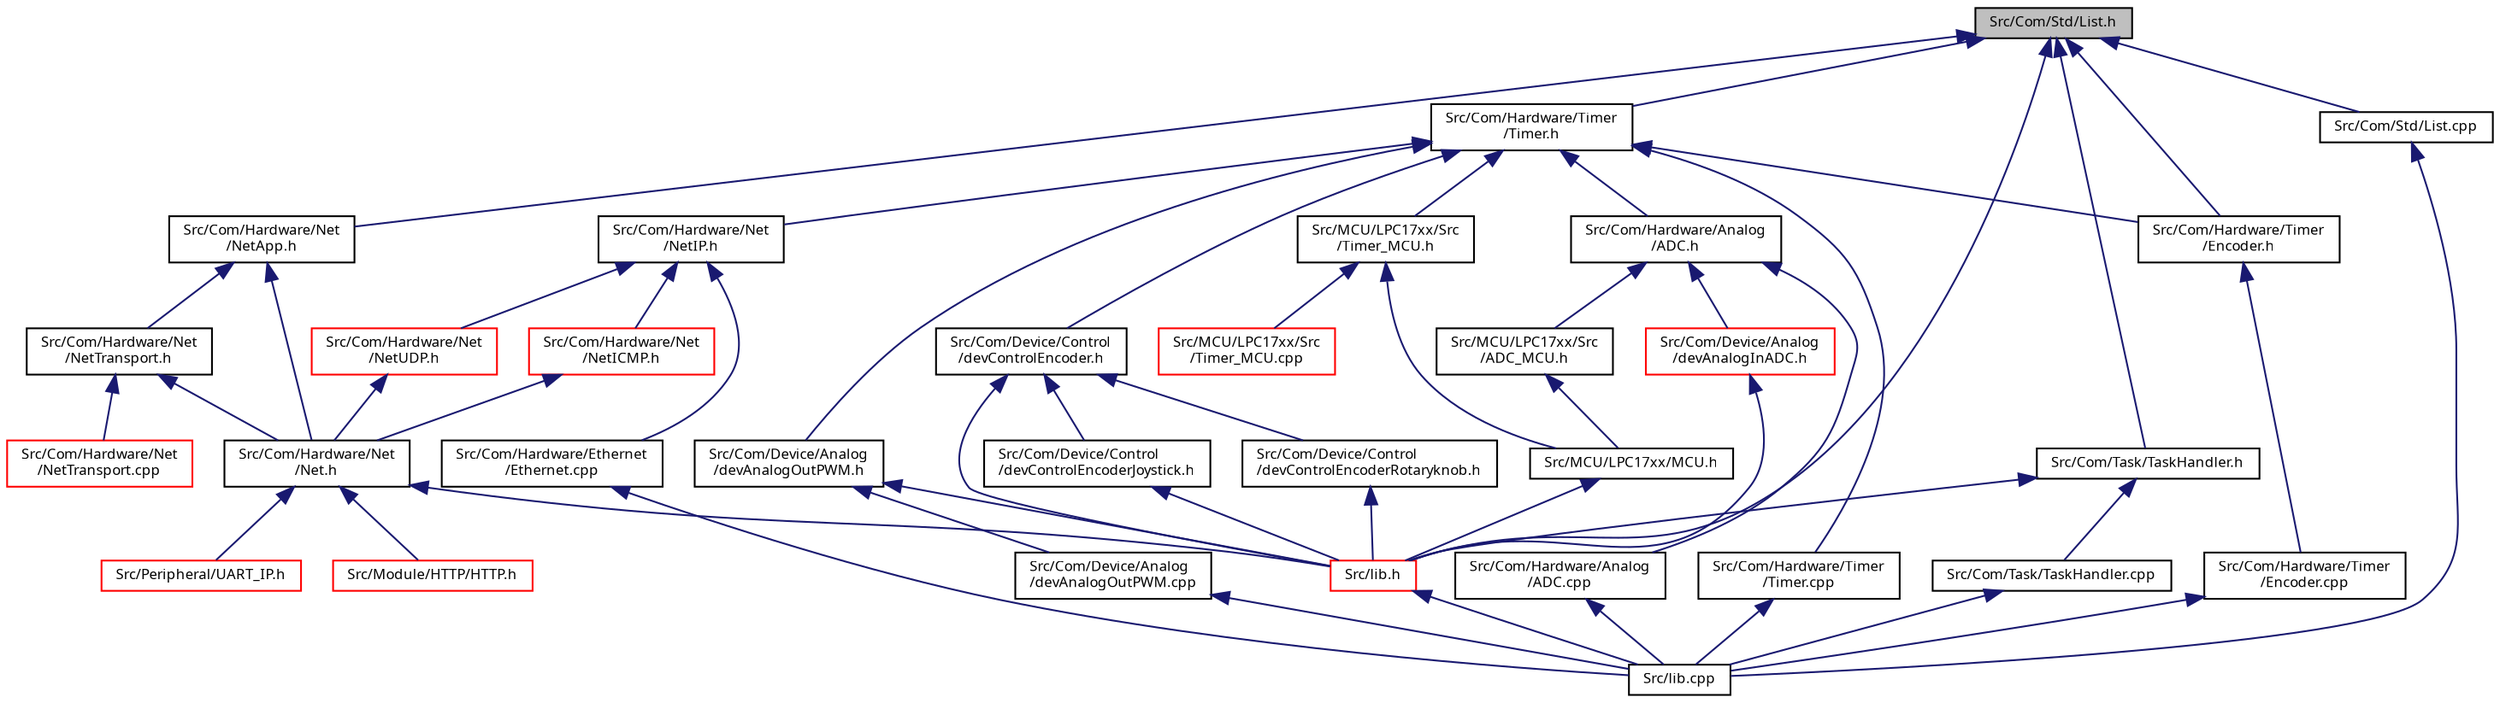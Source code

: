 digraph "Src/Com/Std/List.h"
{
  edge [fontname="Sans",fontsize="8",labelfontname="Sans",labelfontsize="8"];
  node [fontname="Sans",fontsize="8",shape=record];
  Node1 [label="Src/Com/Std/List.h",height=0.2,width=0.4,color="black", fillcolor="grey75", style="filled", fontcolor="black"];
  Node1 -> Node2 [dir="back",color="midnightblue",fontsize="8",style="solid",fontname="Sans"];
  Node2 [label="Src/Com/Hardware/Net\l/NetApp.h",height=0.2,width=0.4,color="black", fillcolor="white", style="filled",URL="$_net_app_8h_source.html"];
  Node2 -> Node3 [dir="back",color="midnightblue",fontsize="8",style="solid",fontname="Sans"];
  Node3 [label="Src/Com/Hardware/Net\l/Net.h",height=0.2,width=0.4,color="black", fillcolor="white", style="filled",URL="$_net_8h.html"];
  Node3 -> Node4 [dir="back",color="midnightblue",fontsize="8",style="solid",fontname="Sans"];
  Node4 [label="Src/lib.h",height=0.2,width=0.4,color="red", fillcolor="white", style="filled",URL="$lib_8h.html",tooltip="Library main include file. "];
  Node4 -> Node5 [dir="back",color="midnightblue",fontsize="8",style="solid",fontname="Sans"];
  Node5 [label="Src/lib.cpp",height=0.2,width=0.4,color="black", fillcolor="white", style="filled",URL="$lib_8cpp.html",tooltip="Summary of complete library code. "];
  Node3 -> Node6 [dir="back",color="midnightblue",fontsize="8",style="solid",fontname="Sans"];
  Node6 [label="Src/Module/HTTP/HTTP.h",height=0.2,width=0.4,color="red", fillcolor="white", style="filled",URL="$_h_t_t_p_2_h_t_t_p_8h_source.html"];
  Node3 -> Node7 [dir="back",color="midnightblue",fontsize="8",style="solid",fontname="Sans"];
  Node7 [label="Src/Peripheral/UART_IP.h",height=0.2,width=0.4,color="red", fillcolor="white", style="filled",URL="$_u_a_r_t___i_p_8h.html"];
  Node2 -> Node8 [dir="back",color="midnightblue",fontsize="8",style="solid",fontname="Sans"];
  Node8 [label="Src/Com/Hardware/Net\l/NetTransport.h",height=0.2,width=0.4,color="black", fillcolor="white", style="filled",URL="$_net_transport_8h_source.html"];
  Node8 -> Node3 [dir="back",color="midnightblue",fontsize="8",style="solid",fontname="Sans"];
  Node8 -> Node9 [dir="back",color="midnightblue",fontsize="8",style="solid",fontname="Sans"];
  Node9 [label="Src/Com/Hardware/Net\l/NetTransport.cpp",height=0.2,width=0.4,color="red", fillcolor="white", style="filled",URL="$_net_transport_8cpp_source.html"];
  Node1 -> Node4 [dir="back",color="midnightblue",fontsize="8",style="solid",fontname="Sans"];
  Node1 -> Node10 [dir="back",color="midnightblue",fontsize="8",style="solid",fontname="Sans"];
  Node10 [label="Src/Com/Task/TaskHandler.h",height=0.2,width=0.4,color="black", fillcolor="white", style="filled",URL="$_task_handler_8h.html"];
  Node10 -> Node4 [dir="back",color="midnightblue",fontsize="8",style="solid",fontname="Sans"];
  Node10 -> Node11 [dir="back",color="midnightblue",fontsize="8",style="solid",fontname="Sans"];
  Node11 [label="Src/Com/Task/TaskHandler.cpp",height=0.2,width=0.4,color="black", fillcolor="white", style="filled",URL="$_task_handler_8cpp.html"];
  Node11 -> Node5 [dir="back",color="midnightblue",fontsize="8",style="solid",fontname="Sans"];
  Node1 -> Node12 [dir="back",color="midnightblue",fontsize="8",style="solid",fontname="Sans"];
  Node12 [label="Src/Com/Hardware/Timer\l/Encoder.h",height=0.2,width=0.4,color="black", fillcolor="white", style="filled",URL="$_encoder_8h.html"];
  Node12 -> Node13 [dir="back",color="midnightblue",fontsize="8",style="solid",fontname="Sans"];
  Node13 [label="Src/Com/Hardware/Timer\l/Encoder.cpp",height=0.2,width=0.4,color="black", fillcolor="white", style="filled",URL="$_encoder_8cpp.html"];
  Node13 -> Node5 [dir="back",color="midnightblue",fontsize="8",style="solid",fontname="Sans"];
  Node1 -> Node14 [dir="back",color="midnightblue",fontsize="8",style="solid",fontname="Sans"];
  Node14 [label="Src/Com/Hardware/Timer\l/Timer.h",height=0.2,width=0.4,color="black", fillcolor="white", style="filled",URL="$_hardware_2_timer_2_timer_8h_source.html"];
  Node14 -> Node15 [dir="back",color="midnightblue",fontsize="8",style="solid",fontname="Sans"];
  Node15 [label="Src/Com/Hardware/Net\l/NetIP.h",height=0.2,width=0.4,color="black", fillcolor="white", style="filled",URL="$_net_i_p_8h_source.html"];
  Node15 -> Node16 [dir="back",color="midnightblue",fontsize="8",style="solid",fontname="Sans"];
  Node16 [label="Src/Com/Hardware/Net\l/NetUDP.h",height=0.2,width=0.4,color="red", fillcolor="white", style="filled",URL="$_net_u_d_p_8h_source.html"];
  Node16 -> Node3 [dir="back",color="midnightblue",fontsize="8",style="solid",fontname="Sans"];
  Node15 -> Node17 [dir="back",color="midnightblue",fontsize="8",style="solid",fontname="Sans"];
  Node17 [label="Src/Com/Hardware/Net\l/NetICMP.h",height=0.2,width=0.4,color="red", fillcolor="white", style="filled",URL="$_net_i_c_m_p_8h_source.html"];
  Node17 -> Node3 [dir="back",color="midnightblue",fontsize="8",style="solid",fontname="Sans"];
  Node15 -> Node18 [dir="back",color="midnightblue",fontsize="8",style="solid",fontname="Sans"];
  Node18 [label="Src/Com/Hardware/Ethernet\l/Ethernet.cpp",height=0.2,width=0.4,color="black", fillcolor="white", style="filled",URL="$_ethernet_8cpp_source.html"];
  Node18 -> Node5 [dir="back",color="midnightblue",fontsize="8",style="solid",fontname="Sans"];
  Node14 -> Node19 [dir="back",color="midnightblue",fontsize="8",style="solid",fontname="Sans"];
  Node19 [label="Src/Com/Device/Analog\l/devAnalogOutPWM.h",height=0.2,width=0.4,color="black", fillcolor="white", style="filled",URL="$dev_analog_out_p_w_m_8h.html"];
  Node19 -> Node4 [dir="back",color="midnightblue",fontsize="8",style="solid",fontname="Sans"];
  Node19 -> Node20 [dir="back",color="midnightblue",fontsize="8",style="solid",fontname="Sans"];
  Node20 [label="Src/Com/Device/Analog\l/devAnalogOutPWM.cpp",height=0.2,width=0.4,color="black", fillcolor="white", style="filled",URL="$dev_analog_out_p_w_m_8cpp.html"];
  Node20 -> Node5 [dir="back",color="midnightblue",fontsize="8",style="solid",fontname="Sans"];
  Node14 -> Node21 [dir="back",color="midnightblue",fontsize="8",style="solid",fontname="Sans"];
  Node21 [label="Src/Com/Device/Control\l/devControlEncoder.h",height=0.2,width=0.4,color="black", fillcolor="white", style="filled",URL="$dev_control_encoder_8h.html"];
  Node21 -> Node4 [dir="back",color="midnightblue",fontsize="8",style="solid",fontname="Sans"];
  Node21 -> Node22 [dir="back",color="midnightblue",fontsize="8",style="solid",fontname="Sans"];
  Node22 [label="Src/Com/Device/Control\l/devControlEncoderJoystick.h",height=0.2,width=0.4,color="black", fillcolor="white", style="filled",URL="$dev_control_encoder_joystick_8h.html"];
  Node22 -> Node4 [dir="back",color="midnightblue",fontsize="8",style="solid",fontname="Sans"];
  Node21 -> Node23 [dir="back",color="midnightblue",fontsize="8",style="solid",fontname="Sans"];
  Node23 [label="Src/Com/Device/Control\l/devControlEncoderRotaryknob.h",height=0.2,width=0.4,color="black", fillcolor="white", style="filled",URL="$dev_control_encoder_rotaryknob_8h.html"];
  Node23 -> Node4 [dir="back",color="midnightblue",fontsize="8",style="solid",fontname="Sans"];
  Node14 -> Node24 [dir="back",color="midnightblue",fontsize="8",style="solid",fontname="Sans"];
  Node24 [label="Src/Com/Hardware/Analog\l/ADC.h",height=0.2,width=0.4,color="black", fillcolor="white", style="filled",URL="$_a_d_c_8h.html"];
  Node24 -> Node25 [dir="back",color="midnightblue",fontsize="8",style="solid",fontname="Sans"];
  Node25 [label="Src/Com/Device/Analog\l/devAnalogInADC.h",height=0.2,width=0.4,color="red", fillcolor="white", style="filled",URL="$dev_analog_in_a_d_c_8h.html"];
  Node25 -> Node4 [dir="back",color="midnightblue",fontsize="8",style="solid",fontname="Sans"];
  Node24 -> Node26 [dir="back",color="midnightblue",fontsize="8",style="solid",fontname="Sans"];
  Node26 [label="Src/Com/Hardware/Analog\l/ADC.cpp",height=0.2,width=0.4,color="black", fillcolor="white", style="filled",URL="$_a_d_c_8cpp.html"];
  Node26 -> Node5 [dir="back",color="midnightblue",fontsize="8",style="solid",fontname="Sans"];
  Node24 -> Node27 [dir="back",color="midnightblue",fontsize="8",style="solid",fontname="Sans"];
  Node27 [label="Src/MCU/LPC17xx/Src\l/ADC_MCU.h",height=0.2,width=0.4,color="black", fillcolor="white", style="filled",URL="$_a_d_c___m_c_u_8h.html"];
  Node27 -> Node28 [dir="back",color="midnightblue",fontsize="8",style="solid",fontname="Sans"];
  Node28 [label="Src/MCU/LPC17xx/MCU.h",height=0.2,width=0.4,color="black", fillcolor="white", style="filled",URL="$_m_c_u_8h_source.html"];
  Node28 -> Node4 [dir="back",color="midnightblue",fontsize="8",style="solid",fontname="Sans"];
  Node14 -> Node12 [dir="back",color="midnightblue",fontsize="8",style="solid",fontname="Sans"];
  Node14 -> Node29 [dir="back",color="midnightblue",fontsize="8",style="solid",fontname="Sans"];
  Node29 [label="Src/Com/Hardware/Timer\l/Timer.cpp",height=0.2,width=0.4,color="black", fillcolor="white", style="filled",URL="$_hardware_2_timer_2_timer_8cpp_source.html"];
  Node29 -> Node5 [dir="back",color="midnightblue",fontsize="8",style="solid",fontname="Sans"];
  Node14 -> Node30 [dir="back",color="midnightblue",fontsize="8",style="solid",fontname="Sans"];
  Node30 [label="Src/MCU/LPC17xx/Src\l/Timer_MCU.h",height=0.2,width=0.4,color="black", fillcolor="white", style="filled",URL="$_timer___m_c_u_8h.html"];
  Node30 -> Node31 [dir="back",color="midnightblue",fontsize="8",style="solid",fontname="Sans"];
  Node31 [label="Src/MCU/LPC17xx/Src\l/Timer_MCU.cpp",height=0.2,width=0.4,color="red", fillcolor="white", style="filled",URL="$_timer___m_c_u_8cpp.html"];
  Node30 -> Node28 [dir="back",color="midnightblue",fontsize="8",style="solid",fontname="Sans"];
  Node1 -> Node32 [dir="back",color="midnightblue",fontsize="8",style="solid",fontname="Sans"];
  Node32 [label="Src/Com/Std/List.cpp",height=0.2,width=0.4,color="black", fillcolor="white", style="filled",URL="$_list_8cpp.html"];
  Node32 -> Node5 [dir="back",color="midnightblue",fontsize="8",style="solid",fontname="Sans"];
}
